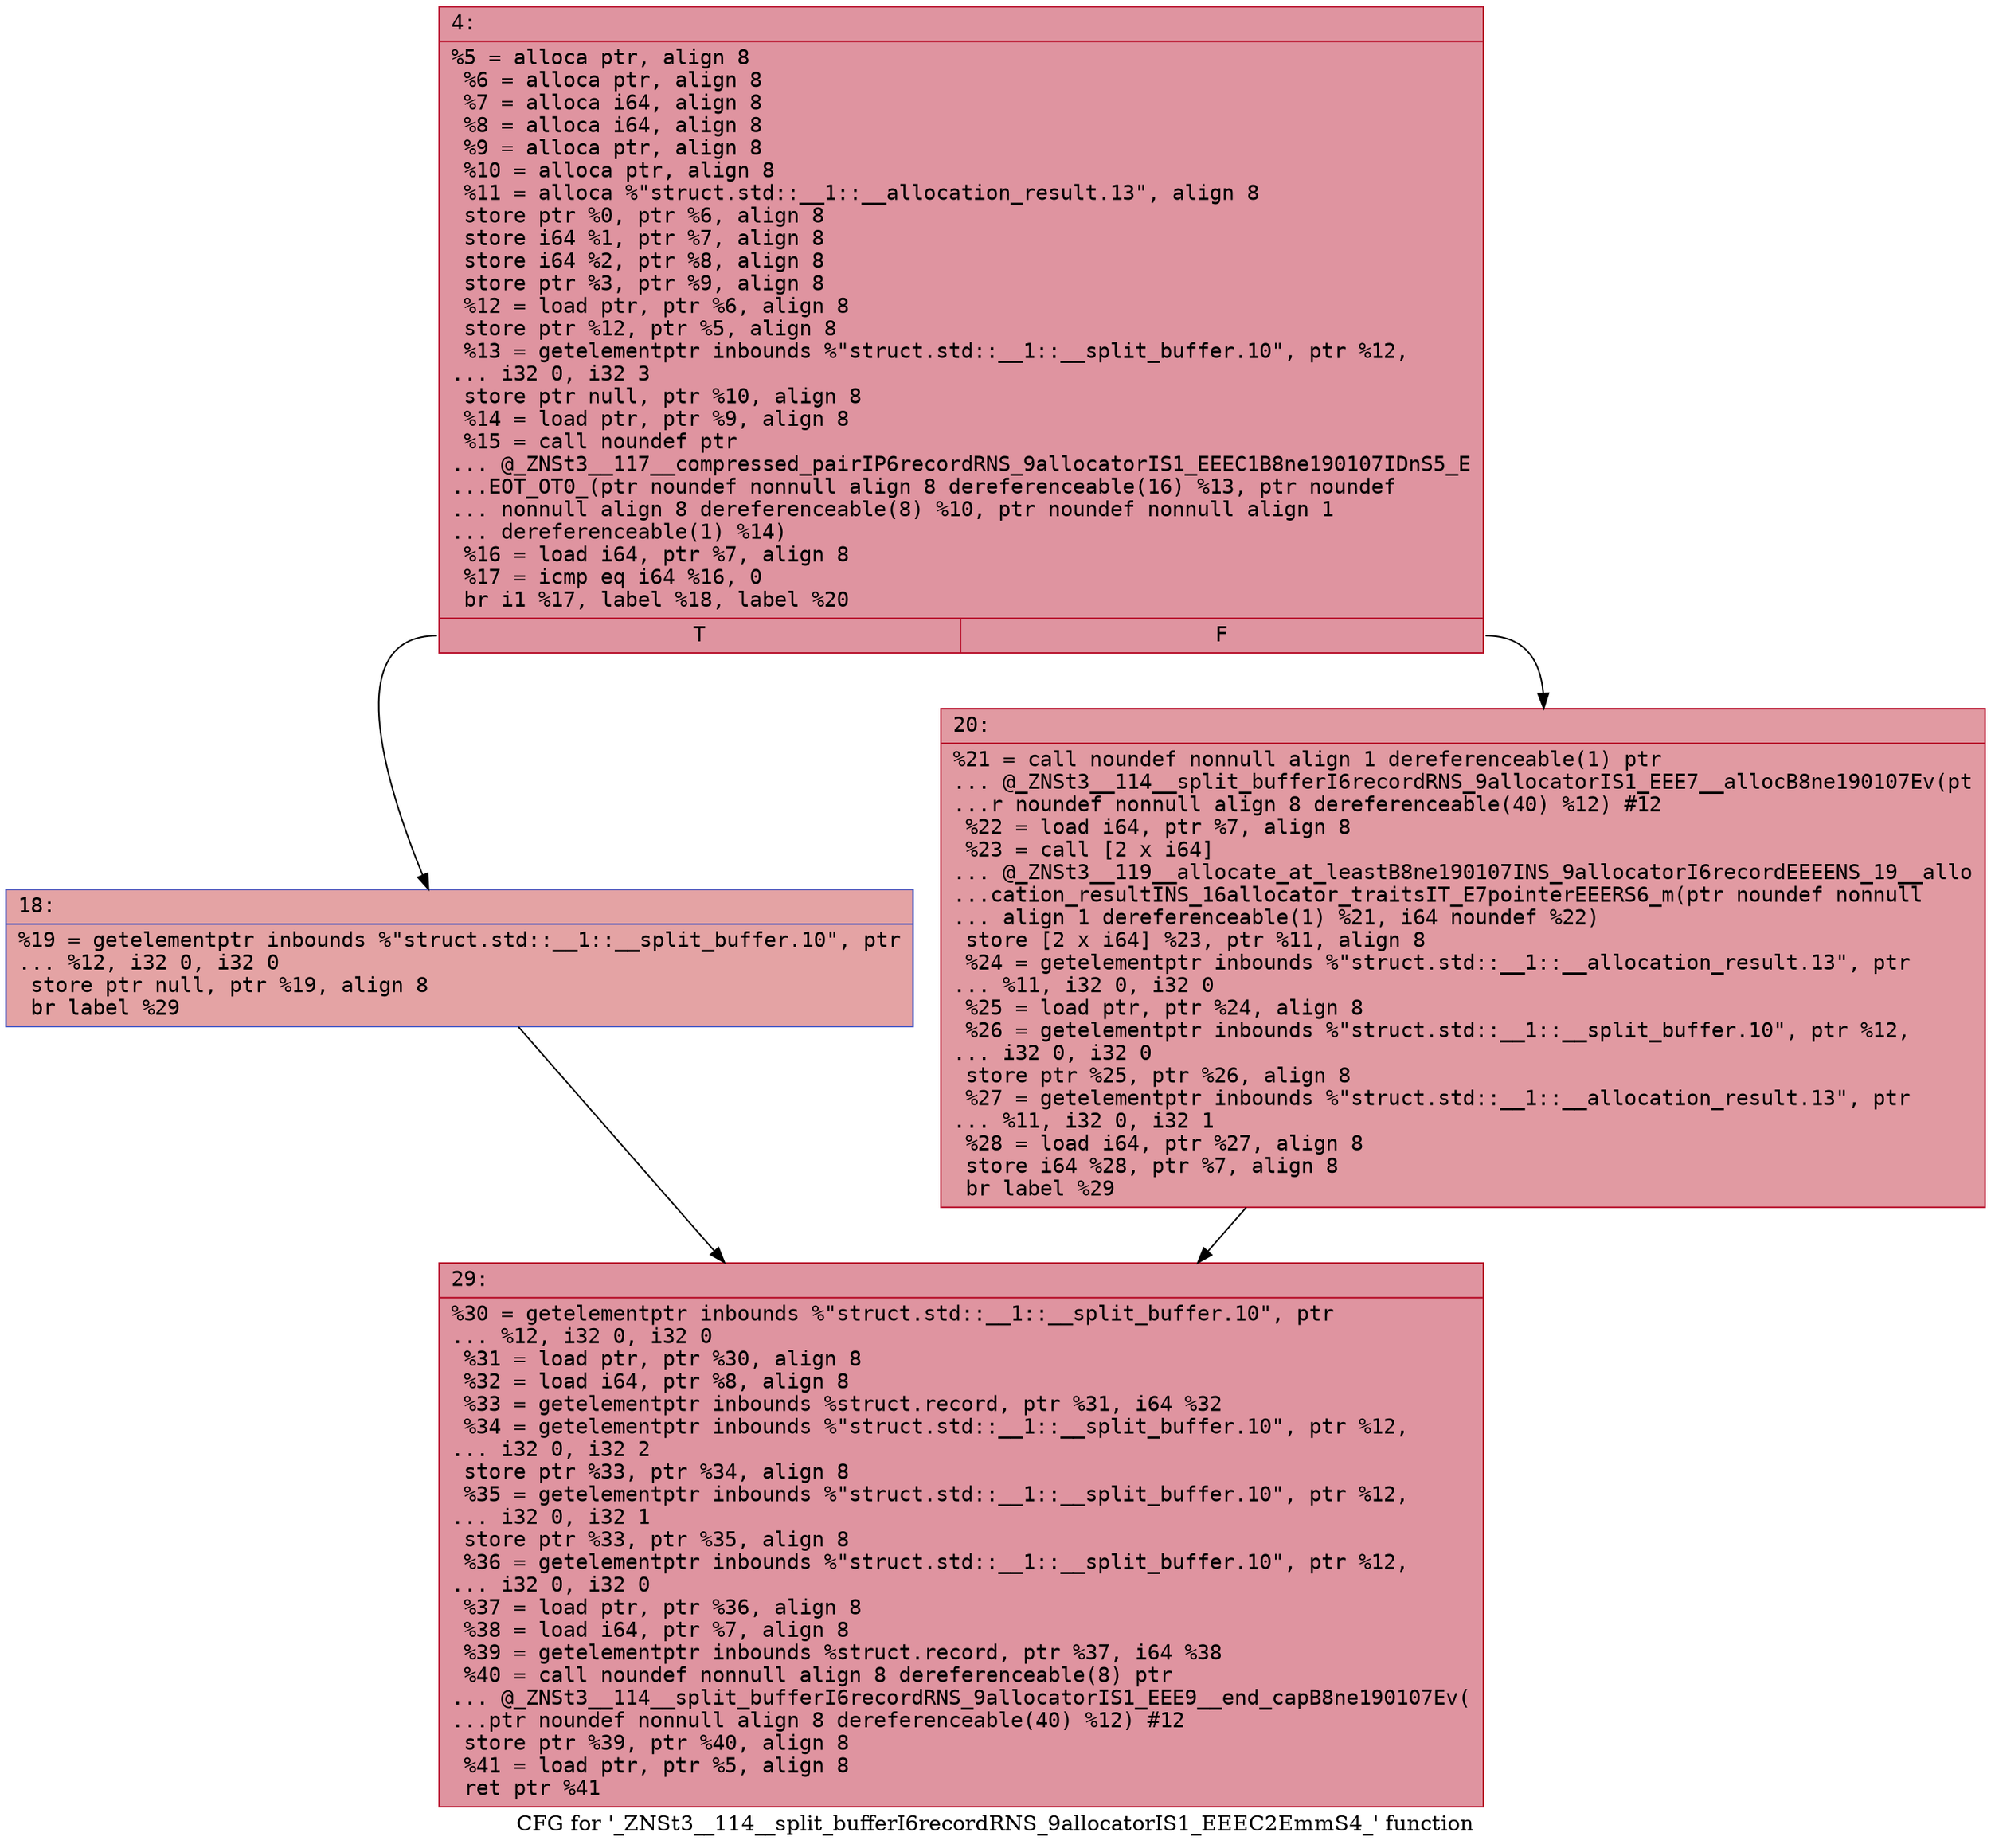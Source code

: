 digraph "CFG for '_ZNSt3__114__split_bufferI6recordRNS_9allocatorIS1_EEEC2EmmS4_' function" {
	label="CFG for '_ZNSt3__114__split_bufferI6recordRNS_9allocatorIS1_EEEC2EmmS4_' function";

	Node0x600001763a70 [shape=record,color="#b70d28ff", style=filled, fillcolor="#b70d2870" fontname="Courier",label="{4:\l|  %5 = alloca ptr, align 8\l  %6 = alloca ptr, align 8\l  %7 = alloca i64, align 8\l  %8 = alloca i64, align 8\l  %9 = alloca ptr, align 8\l  %10 = alloca ptr, align 8\l  %11 = alloca %\"struct.std::__1::__allocation_result.13\", align 8\l  store ptr %0, ptr %6, align 8\l  store i64 %1, ptr %7, align 8\l  store i64 %2, ptr %8, align 8\l  store ptr %3, ptr %9, align 8\l  %12 = load ptr, ptr %6, align 8\l  store ptr %12, ptr %5, align 8\l  %13 = getelementptr inbounds %\"struct.std::__1::__split_buffer.10\", ptr %12,\l... i32 0, i32 3\l  store ptr null, ptr %10, align 8\l  %14 = load ptr, ptr %9, align 8\l  %15 = call noundef ptr\l... @_ZNSt3__117__compressed_pairIP6recordRNS_9allocatorIS1_EEEC1B8ne190107IDnS5_E\l...EOT_OT0_(ptr noundef nonnull align 8 dereferenceable(16) %13, ptr noundef\l... nonnull align 8 dereferenceable(8) %10, ptr noundef nonnull align 1\l... dereferenceable(1) %14)\l  %16 = load i64, ptr %7, align 8\l  %17 = icmp eq i64 %16, 0\l  br i1 %17, label %18, label %20\l|{<s0>T|<s1>F}}"];
	Node0x600001763a70:s0 -> Node0x600001763ac0[tooltip="4 -> 18\nProbability 37.50%" ];
	Node0x600001763a70:s1 -> Node0x600001763b10[tooltip="4 -> 20\nProbability 62.50%" ];
	Node0x600001763ac0 [shape=record,color="#3d50c3ff", style=filled, fillcolor="#c32e3170" fontname="Courier",label="{18:\l|  %19 = getelementptr inbounds %\"struct.std::__1::__split_buffer.10\", ptr\l... %12, i32 0, i32 0\l  store ptr null, ptr %19, align 8\l  br label %29\l}"];
	Node0x600001763ac0 -> Node0x600001763b60[tooltip="18 -> 29\nProbability 100.00%" ];
	Node0x600001763b10 [shape=record,color="#b70d28ff", style=filled, fillcolor="#bb1b2c70" fontname="Courier",label="{20:\l|  %21 = call noundef nonnull align 1 dereferenceable(1) ptr\l... @_ZNSt3__114__split_bufferI6recordRNS_9allocatorIS1_EEE7__allocB8ne190107Ev(pt\l...r noundef nonnull align 8 dereferenceable(40) %12) #12\l  %22 = load i64, ptr %7, align 8\l  %23 = call [2 x i64]\l... @_ZNSt3__119__allocate_at_leastB8ne190107INS_9allocatorI6recordEEEENS_19__allo\l...cation_resultINS_16allocator_traitsIT_E7pointerEEERS6_m(ptr noundef nonnull\l... align 1 dereferenceable(1) %21, i64 noundef %22)\l  store [2 x i64] %23, ptr %11, align 8\l  %24 = getelementptr inbounds %\"struct.std::__1::__allocation_result.13\", ptr\l... %11, i32 0, i32 0\l  %25 = load ptr, ptr %24, align 8\l  %26 = getelementptr inbounds %\"struct.std::__1::__split_buffer.10\", ptr %12,\l... i32 0, i32 0\l  store ptr %25, ptr %26, align 8\l  %27 = getelementptr inbounds %\"struct.std::__1::__allocation_result.13\", ptr\l... %11, i32 0, i32 1\l  %28 = load i64, ptr %27, align 8\l  store i64 %28, ptr %7, align 8\l  br label %29\l}"];
	Node0x600001763b10 -> Node0x600001763b60[tooltip="20 -> 29\nProbability 100.00%" ];
	Node0x600001763b60 [shape=record,color="#b70d28ff", style=filled, fillcolor="#b70d2870" fontname="Courier",label="{29:\l|  %30 = getelementptr inbounds %\"struct.std::__1::__split_buffer.10\", ptr\l... %12, i32 0, i32 0\l  %31 = load ptr, ptr %30, align 8\l  %32 = load i64, ptr %8, align 8\l  %33 = getelementptr inbounds %struct.record, ptr %31, i64 %32\l  %34 = getelementptr inbounds %\"struct.std::__1::__split_buffer.10\", ptr %12,\l... i32 0, i32 2\l  store ptr %33, ptr %34, align 8\l  %35 = getelementptr inbounds %\"struct.std::__1::__split_buffer.10\", ptr %12,\l... i32 0, i32 1\l  store ptr %33, ptr %35, align 8\l  %36 = getelementptr inbounds %\"struct.std::__1::__split_buffer.10\", ptr %12,\l... i32 0, i32 0\l  %37 = load ptr, ptr %36, align 8\l  %38 = load i64, ptr %7, align 8\l  %39 = getelementptr inbounds %struct.record, ptr %37, i64 %38\l  %40 = call noundef nonnull align 8 dereferenceable(8) ptr\l... @_ZNSt3__114__split_bufferI6recordRNS_9allocatorIS1_EEE9__end_capB8ne190107Ev(\l...ptr noundef nonnull align 8 dereferenceable(40) %12) #12\l  store ptr %39, ptr %40, align 8\l  %41 = load ptr, ptr %5, align 8\l  ret ptr %41\l}"];
}
